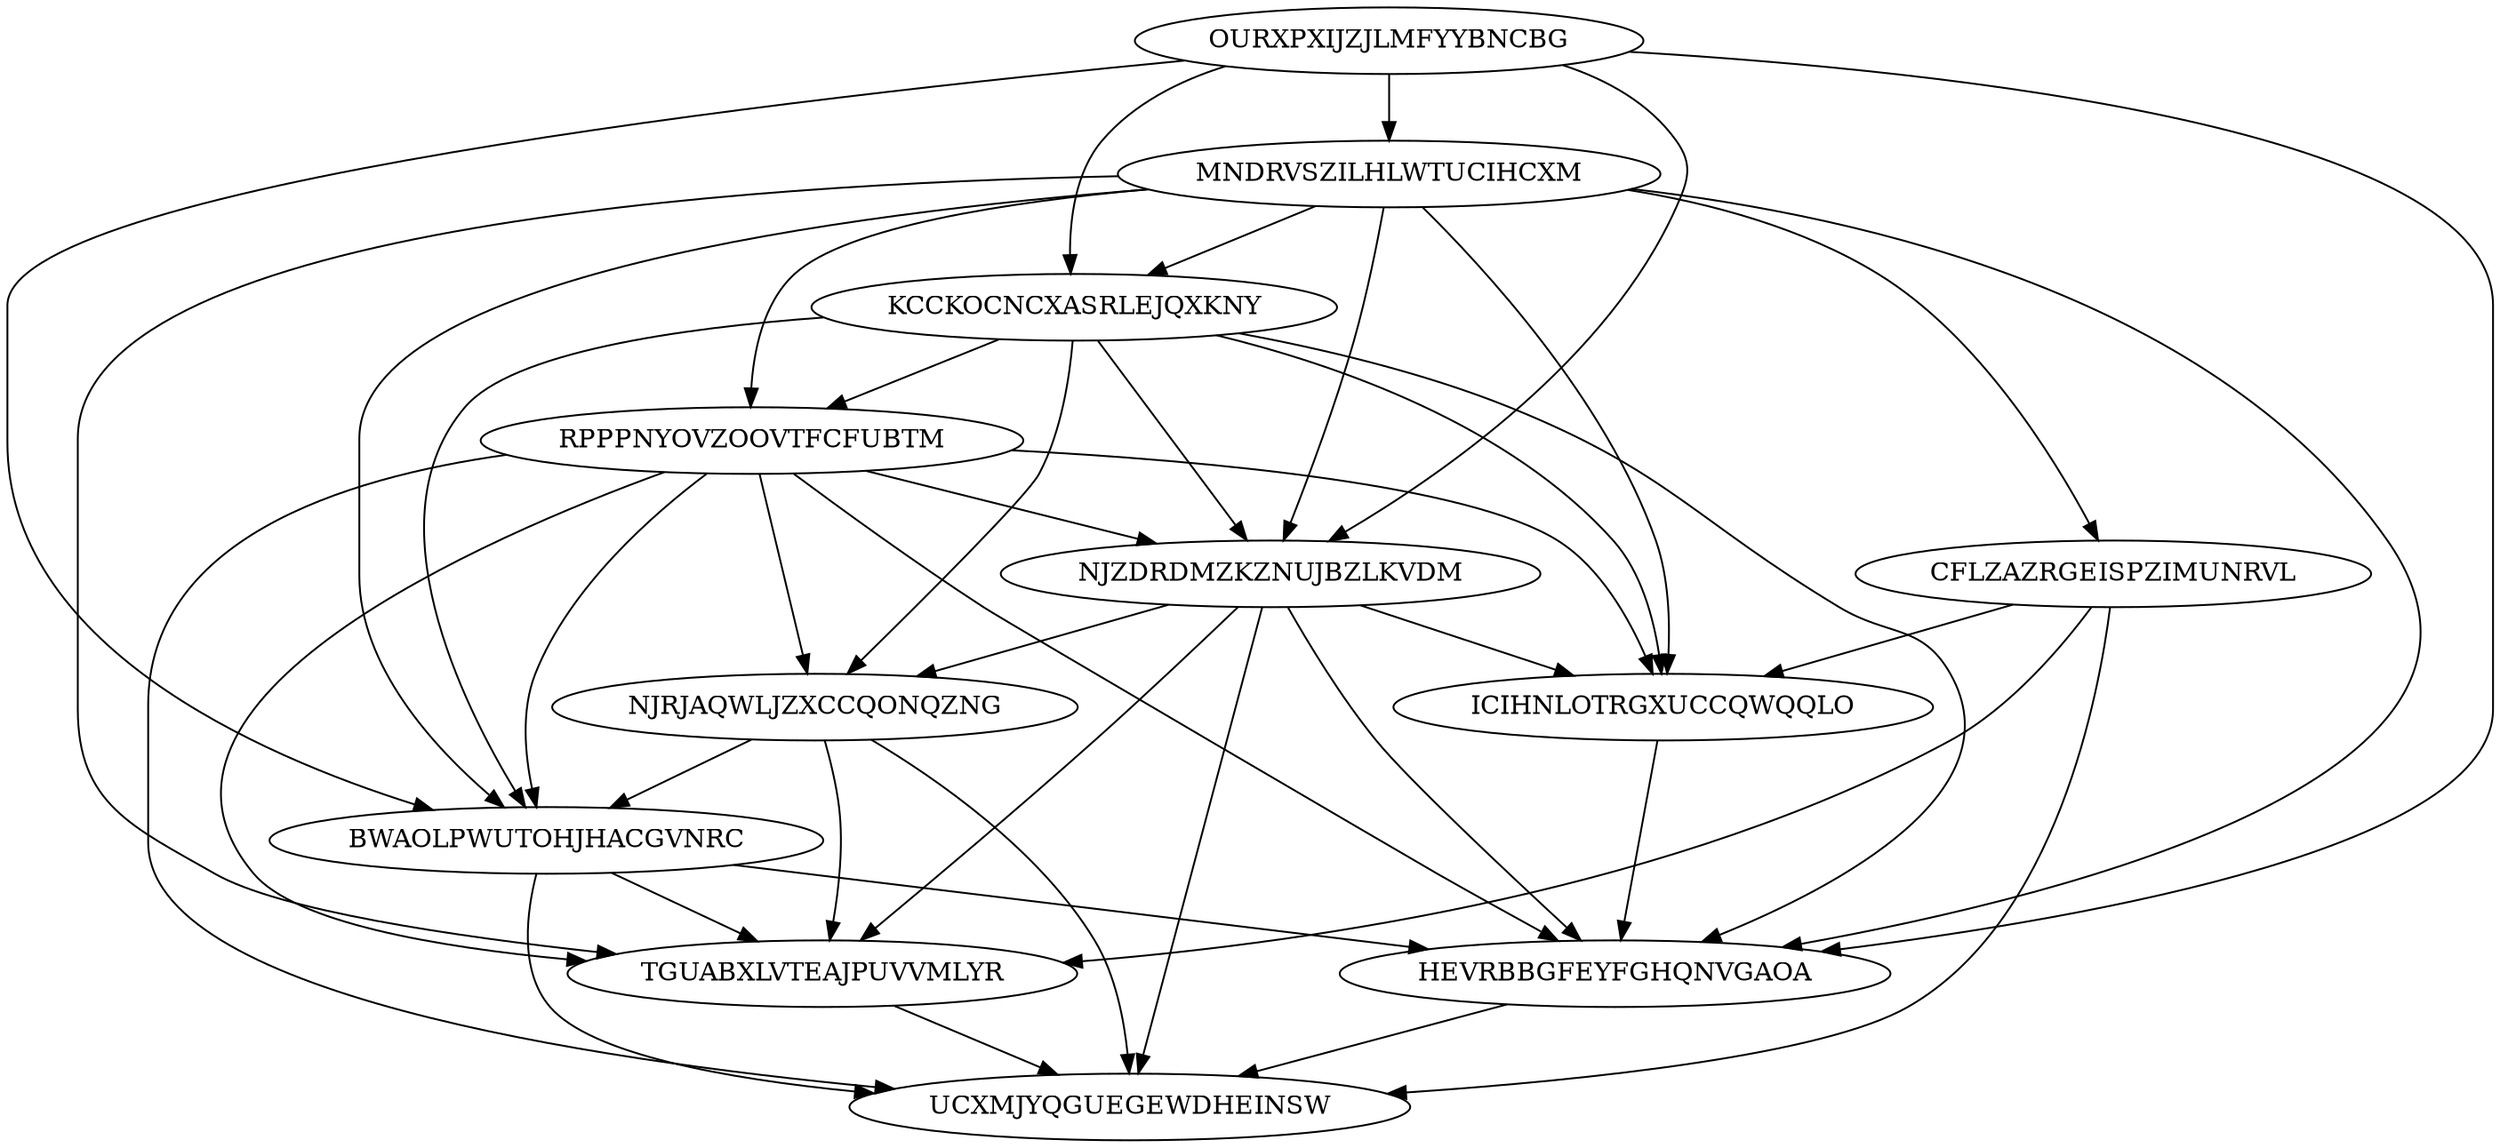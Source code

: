 digraph "N12M43" {
	OURXPXIJZJLMFYYBNCBG			[Weight=11, Start=0, Processor=1];
	MNDRVSZILHLWTUCIHCXM			[Weight=20, Start=11, Processor=1];
	KCCKOCNCXASRLEJQXKNY			[Weight=12, Start=31, Processor=1];
	RPPPNYOVZOOVTFCFUBTM			[Weight=18, Start=43, Processor=1];
	NJZDRDMZKZNUJBZLKVDM			[Weight=13, Start=61, Processor=1];
	CFLZAZRGEISPZIMUNRVL			[Weight=12, Start=42, Processor=2];
	ICIHNLOTRGXUCCQWQQLO			[Weight=11, Start=85, Processor=2];
	NJRJAQWLJZXCCQONQZNG			[Weight=11, Start=74, Processor=1];
	BWAOLPWUTOHJHACGVNRC			[Weight=13, Start=85, Processor=1];
	TGUABXLVTEAJPUVVMLYR			[Weight=15, Start=98, Processor=1];
	HEVRBBGFEYFGHQNVGAOA			[Weight=18, Start=113, Processor=1];
	UCXMJYQGUEGEWDHEINSW			[Weight=16, Start=131, Processor=1];
	OURXPXIJZJLMFYYBNCBG -> BWAOLPWUTOHJHACGVNRC		[Weight=11];
	MNDRVSZILHLWTUCIHCXM -> BWAOLPWUTOHJHACGVNRC		[Weight=10];
	BWAOLPWUTOHJHACGVNRC -> HEVRBBGFEYFGHQNVGAOA		[Weight=17];
	KCCKOCNCXASRLEJQXKNY -> ICIHNLOTRGXUCCQWQQLO		[Weight=15];
	RPPPNYOVZOOVTFCFUBTM -> ICIHNLOTRGXUCCQWQQLO		[Weight=10];
	RPPPNYOVZOOVTFCFUBTM -> NJZDRDMZKZNUJBZLKVDM		[Weight=16];
	NJZDRDMZKZNUJBZLKVDM -> HEVRBBGFEYFGHQNVGAOA		[Weight=19];
	RPPPNYOVZOOVTFCFUBTM -> UCXMJYQGUEGEWDHEINSW		[Weight=10];
	KCCKOCNCXASRLEJQXKNY -> RPPPNYOVZOOVTFCFUBTM		[Weight=14];
	KCCKOCNCXASRLEJQXKNY -> HEVRBBGFEYFGHQNVGAOA		[Weight=19];
	MNDRVSZILHLWTUCIHCXM -> KCCKOCNCXASRLEJQXKNY		[Weight=10];
	RPPPNYOVZOOVTFCFUBTM -> NJRJAQWLJZXCCQONQZNG		[Weight=12];
	HEVRBBGFEYFGHQNVGAOA -> UCXMJYQGUEGEWDHEINSW		[Weight=14];
	KCCKOCNCXASRLEJQXKNY -> BWAOLPWUTOHJHACGVNRC		[Weight=16];
	RPPPNYOVZOOVTFCFUBTM -> HEVRBBGFEYFGHQNVGAOA		[Weight=19];
	NJZDRDMZKZNUJBZLKVDM -> TGUABXLVTEAJPUVVMLYR		[Weight=19];
	KCCKOCNCXASRLEJQXKNY -> NJRJAQWLJZXCCQONQZNG		[Weight=14];
	OURXPXIJZJLMFYYBNCBG -> NJZDRDMZKZNUJBZLKVDM		[Weight=20];
	BWAOLPWUTOHJHACGVNRC -> TGUABXLVTEAJPUVVMLYR		[Weight=17];
	NJRJAQWLJZXCCQONQZNG -> TGUABXLVTEAJPUVVMLYR		[Weight=16];
	OURXPXIJZJLMFYYBNCBG -> HEVRBBGFEYFGHQNVGAOA		[Weight=16];
	CFLZAZRGEISPZIMUNRVL -> ICIHNLOTRGXUCCQWQQLO		[Weight=20];
	BWAOLPWUTOHJHACGVNRC -> UCXMJYQGUEGEWDHEINSW		[Weight=13];
	MNDRVSZILHLWTUCIHCXM -> CFLZAZRGEISPZIMUNRVL		[Weight=11];
	RPPPNYOVZOOVTFCFUBTM -> TGUABXLVTEAJPUVVMLYR		[Weight=12];
	OURXPXIJZJLMFYYBNCBG -> KCCKOCNCXASRLEJQXKNY		[Weight=18];
	KCCKOCNCXASRLEJQXKNY -> NJZDRDMZKZNUJBZLKVDM		[Weight=15];
	TGUABXLVTEAJPUVVMLYR -> UCXMJYQGUEGEWDHEINSW		[Weight=16];
	CFLZAZRGEISPZIMUNRVL -> TGUABXLVTEAJPUVVMLYR		[Weight=18];
	OURXPXIJZJLMFYYBNCBG -> MNDRVSZILHLWTUCIHCXM		[Weight=15];
	NJRJAQWLJZXCCQONQZNG -> UCXMJYQGUEGEWDHEINSW		[Weight=15];
	MNDRVSZILHLWTUCIHCXM -> HEVRBBGFEYFGHQNVGAOA		[Weight=10];
	NJZDRDMZKZNUJBZLKVDM -> ICIHNLOTRGXUCCQWQQLO		[Weight=11];
	NJZDRDMZKZNUJBZLKVDM -> UCXMJYQGUEGEWDHEINSW		[Weight=16];
	RPPPNYOVZOOVTFCFUBTM -> BWAOLPWUTOHJHACGVNRC		[Weight=13];
	MNDRVSZILHLWTUCIHCXM -> NJZDRDMZKZNUJBZLKVDM		[Weight=11];
	MNDRVSZILHLWTUCIHCXM -> ICIHNLOTRGXUCCQWQQLO		[Weight=15];
	NJZDRDMZKZNUJBZLKVDM -> NJRJAQWLJZXCCQONQZNG		[Weight=11];
	ICIHNLOTRGXUCCQWQQLO -> HEVRBBGFEYFGHQNVGAOA		[Weight=17];
	NJRJAQWLJZXCCQONQZNG -> BWAOLPWUTOHJHACGVNRC		[Weight=11];
	CFLZAZRGEISPZIMUNRVL -> UCXMJYQGUEGEWDHEINSW		[Weight=19];
	MNDRVSZILHLWTUCIHCXM -> RPPPNYOVZOOVTFCFUBTM		[Weight=17];
	MNDRVSZILHLWTUCIHCXM -> TGUABXLVTEAJPUVVMLYR		[Weight=14];
}
